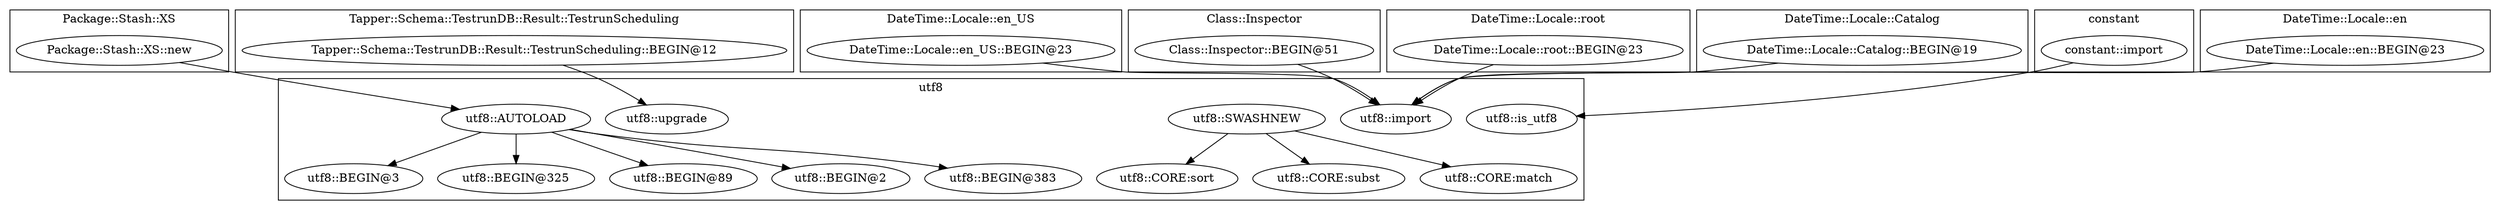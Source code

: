 digraph {
graph [overlap=false]
subgraph cluster_Package_Stash_XS {
	label="Package::Stash::XS";
	"Package::Stash::XS::new";
}
subgraph cluster_Tapper_Schema_TestrunDB_Result_TestrunScheduling {
	label="Tapper::Schema::TestrunDB::Result::TestrunScheduling";
	"Tapper::Schema::TestrunDB::Result::TestrunScheduling::BEGIN@12";
}
subgraph cluster_utf8 {
	label="utf8";
	"utf8::is_utf8";
	"utf8::AUTOLOAD";
	"utf8::CORE:match";
	"utf8::CORE:sort";
	"utf8::BEGIN@2";
	"utf8::BEGIN@383";
	"utf8::SWASHNEW";
	"utf8::upgrade";
	"utf8::BEGIN@3";
	"utf8::import";
	"utf8::BEGIN@325";
	"utf8::BEGIN@89";
	"utf8::CORE:subst";
}
subgraph cluster_DateTime_Locale_en_US {
	label="DateTime::Locale::en_US";
	"DateTime::Locale::en_US::BEGIN@23";
}
subgraph cluster_Class_Inspector {
	label="Class::Inspector";
	"Class::Inspector::BEGIN@51";
}
subgraph cluster_DateTime_Locale_root {
	label="DateTime::Locale::root";
	"DateTime::Locale::root::BEGIN@23";
}
subgraph cluster_DateTime_Locale_Catalog {
	label="DateTime::Locale::Catalog";
	"DateTime::Locale::Catalog::BEGIN@19";
}
subgraph cluster_constant {
	label="constant";
	"constant::import";
}
subgraph cluster_DateTime_Locale_en {
	label="DateTime::Locale::en";
	"DateTime::Locale::en::BEGIN@23";
}
"utf8::SWASHNEW" -> "utf8::CORE:sort";
"utf8::AUTOLOAD" -> "utf8::BEGIN@3";
"utf8::AUTOLOAD" -> "utf8::BEGIN@89";
"utf8::AUTOLOAD" -> "utf8::BEGIN@383";
"constant::import" -> "utf8::is_utf8";
"utf8::AUTOLOAD" -> "utf8::BEGIN@2";
"utf8::AUTOLOAD" -> "utf8::BEGIN@325";
"DateTime::Locale::root::BEGIN@23" -> "utf8::import";
"DateTime::Locale::en_US::BEGIN@23" -> "utf8::import";
"Class::Inspector::BEGIN@51" -> "utf8::import";
"DateTime::Locale::en::BEGIN@23" -> "utf8::import";
"DateTime::Locale::Catalog::BEGIN@19" -> "utf8::import";
"Tapper::Schema::TestrunDB::Result::TestrunScheduling::BEGIN@12" -> "utf8::upgrade";
"utf8::SWASHNEW" -> "utf8::CORE:match";
"utf8::SWASHNEW" -> "utf8::CORE:subst";
"Package::Stash::XS::new" -> "utf8::AUTOLOAD";
}
